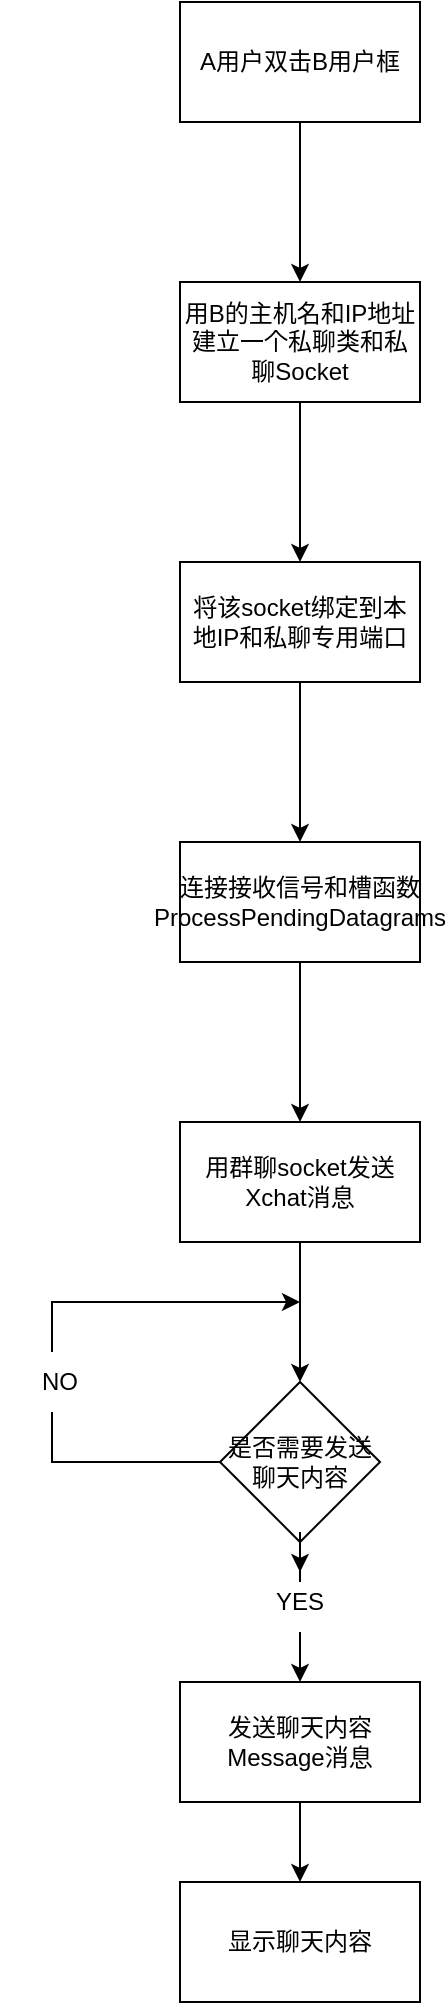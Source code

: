 <mxfile version="20.3.0" type="device"><diagram id="lnXCq6w8BOEK-mT9pYmN" name="第 1 页"><mxGraphModel dx="996" dy="719" grid="1" gridSize="10" guides="1" tooltips="1" connect="1" arrows="1" fold="1" page="1" pageScale="1" pageWidth="827" pageHeight="1169" math="0" shadow="0"><root><mxCell id="0"/><mxCell id="1" parent="0"/><mxCell id="o5VzZYR4ziXjunH4VJRa-3" value="" style="edgeStyle=orthogonalEdgeStyle;rounded=0;orthogonalLoop=1;jettySize=auto;html=1;" parent="1" source="o5VzZYR4ziXjunH4VJRa-1" target="o5VzZYR4ziXjunH4VJRa-2" edge="1"><mxGeometry relative="1" as="geometry"/></mxCell><mxCell id="o5VzZYR4ziXjunH4VJRa-1" value="A用户双击B用户框" style="rounded=0;whiteSpace=wrap;html=1;" parent="1" vertex="1"><mxGeometry x="354" y="40" width="120" height="60" as="geometry"/></mxCell><mxCell id="o5VzZYR4ziXjunH4VJRa-5" value="" style="edgeStyle=orthogonalEdgeStyle;rounded=0;orthogonalLoop=1;jettySize=auto;html=1;" parent="1" source="o5VzZYR4ziXjunH4VJRa-2" target="o5VzZYR4ziXjunH4VJRa-4" edge="1"><mxGeometry relative="1" as="geometry"/></mxCell><mxCell id="o5VzZYR4ziXjunH4VJRa-2" value="用B的主机名和IP地址建立一个私聊类和私聊Socket" style="rounded=0;whiteSpace=wrap;html=1;" parent="1" vertex="1"><mxGeometry x="354" y="180" width="120" height="60" as="geometry"/></mxCell><mxCell id="o5VzZYR4ziXjunH4VJRa-7" value="" style="edgeStyle=orthogonalEdgeStyle;rounded=0;orthogonalLoop=1;jettySize=auto;html=1;" parent="1" source="o5VzZYR4ziXjunH4VJRa-4" target="o5VzZYR4ziXjunH4VJRa-6" edge="1"><mxGeometry relative="1" as="geometry"/></mxCell><mxCell id="o5VzZYR4ziXjunH4VJRa-4" value="将该socket绑定到本地IP和私聊专用端口" style="rounded=0;whiteSpace=wrap;html=1;" parent="1" vertex="1"><mxGeometry x="354" y="320" width="120" height="60" as="geometry"/></mxCell><mxCell id="o5VzZYR4ziXjunH4VJRa-9" value="" style="edgeStyle=orthogonalEdgeStyle;rounded=0;orthogonalLoop=1;jettySize=auto;html=1;" parent="1" source="o5VzZYR4ziXjunH4VJRa-6" target="o5VzZYR4ziXjunH4VJRa-8" edge="1"><mxGeometry relative="1" as="geometry"/></mxCell><mxCell id="o5VzZYR4ziXjunH4VJRa-6" value="连接接收信号和槽函数ProcessPendingDatagrams" style="rounded=0;whiteSpace=wrap;html=1;" parent="1" vertex="1"><mxGeometry x="354" y="460" width="120" height="60" as="geometry"/></mxCell><mxCell id="o5VzZYR4ziXjunH4VJRa-11" value="" style="edgeStyle=orthogonalEdgeStyle;rounded=0;orthogonalLoop=1;jettySize=auto;html=1;" parent="1" source="o5VzZYR4ziXjunH4VJRa-8" target="o5VzZYR4ziXjunH4VJRa-10" edge="1"><mxGeometry relative="1" as="geometry"/></mxCell><mxCell id="o5VzZYR4ziXjunH4VJRa-8" value="用群聊socket发送Xchat消息" style="rounded=0;whiteSpace=wrap;html=1;" parent="1" vertex="1"><mxGeometry x="354" y="600" width="120" height="60" as="geometry"/></mxCell><mxCell id="o5VzZYR4ziXjunH4VJRa-13" value="" style="edgeStyle=orthogonalEdgeStyle;rounded=0;orthogonalLoop=1;jettySize=auto;html=1;startArrow=none;" parent="1" source="o5VzZYR4ziXjunH4VJRa-16" target="o5VzZYR4ziXjunH4VJRa-12" edge="1"><mxGeometry relative="1" as="geometry"/></mxCell><mxCell id="o5VzZYR4ziXjunH4VJRa-18" style="edgeStyle=orthogonalEdgeStyle;rounded=0;orthogonalLoop=1;jettySize=auto;html=1;startArrow=none;" parent="1" source="o5VzZYR4ziXjunH4VJRa-19" edge="1"><mxGeometry relative="1" as="geometry"><mxPoint x="414" y="690" as="targetPoint"/><Array as="points"><mxPoint x="290" y="690"/></Array></mxGeometry></mxCell><mxCell id="EDJXZztbdHJuQOr--nko-1" value="" style="edgeStyle=orthogonalEdgeStyle;rounded=0;orthogonalLoop=1;jettySize=auto;html=1;" edge="1" parent="1" source="o5VzZYR4ziXjunH4VJRa-10" target="o5VzZYR4ziXjunH4VJRa-16"><mxGeometry relative="1" as="geometry"/></mxCell><mxCell id="o5VzZYR4ziXjunH4VJRa-10" value="是否需要发送聊天内容" style="rhombus;whiteSpace=wrap;html=1;rounded=0;" parent="1" vertex="1"><mxGeometry x="374" y="730" width="80" height="80" as="geometry"/></mxCell><mxCell id="o5VzZYR4ziXjunH4VJRa-15" value="" style="edgeStyle=orthogonalEdgeStyle;rounded=0;orthogonalLoop=1;jettySize=auto;html=1;" parent="1" source="o5VzZYR4ziXjunH4VJRa-12" target="o5VzZYR4ziXjunH4VJRa-14" edge="1"><mxGeometry relative="1" as="geometry"/></mxCell><mxCell id="o5VzZYR4ziXjunH4VJRa-12" value="发送聊天内容Message消息" style="whiteSpace=wrap;html=1;rounded=0;" parent="1" vertex="1"><mxGeometry x="354" y="880" width="120" height="60" as="geometry"/></mxCell><mxCell id="o5VzZYR4ziXjunH4VJRa-14" value="显示聊天内容" style="whiteSpace=wrap;html=1;rounded=0;" parent="1" vertex="1"><mxGeometry x="354" y="980" width="120" height="60" as="geometry"/></mxCell><mxCell id="o5VzZYR4ziXjunH4VJRa-16" value="YES" style="text;html=1;strokeColor=none;fillColor=none;align=center;verticalAlign=middle;whiteSpace=wrap;rounded=0;" parent="1" vertex="1"><mxGeometry x="384" y="825" width="60" height="30" as="geometry"/></mxCell><mxCell id="o5VzZYR4ziXjunH4VJRa-17" value="" style="edgeStyle=orthogonalEdgeStyle;rounded=0;orthogonalLoop=1;jettySize=auto;html=1;endArrow=none;" parent="1" source="o5VzZYR4ziXjunH4VJRa-10" target="o5VzZYR4ziXjunH4VJRa-16" edge="1"><mxGeometry relative="1" as="geometry"><mxPoint x="414" y="810" as="sourcePoint"/><mxPoint x="414" y="880" as="targetPoint"/></mxGeometry></mxCell><mxCell id="o5VzZYR4ziXjunH4VJRa-19" value="NO" style="text;html=1;strokeColor=none;fillColor=none;align=center;verticalAlign=middle;whiteSpace=wrap;rounded=0;" parent="1" vertex="1"><mxGeometry x="264" y="715" width="60" height="30" as="geometry"/></mxCell><mxCell id="o5VzZYR4ziXjunH4VJRa-20" value="" style="edgeStyle=orthogonalEdgeStyle;rounded=0;orthogonalLoop=1;jettySize=auto;html=1;endArrow=none;" parent="1" source="o5VzZYR4ziXjunH4VJRa-10" target="o5VzZYR4ziXjunH4VJRa-19" edge="1"><mxGeometry relative="1" as="geometry"><mxPoint x="414" y="690" as="targetPoint"/><mxPoint x="374" y="770" as="sourcePoint"/><Array as="points"><mxPoint x="290" y="770"/></Array></mxGeometry></mxCell></root></mxGraphModel></diagram></mxfile>